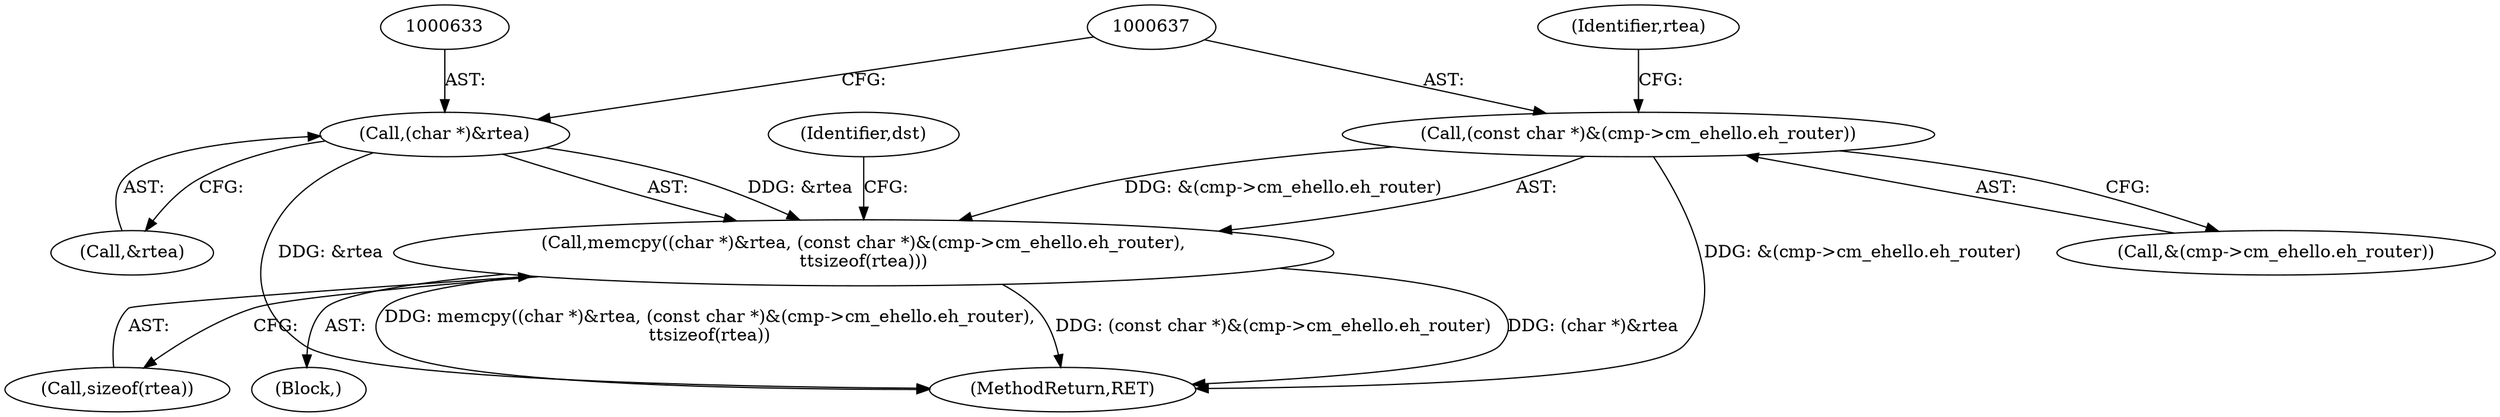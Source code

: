 digraph "0_tcpdump_c6e0531b5def26ecf912e8de6ade86cbdaed3751_0@API" {
"1000631" [label="(Call,memcpy((char *)&rtea, (const char *)&(cmp->cm_ehello.eh_router),\n\t\tsizeof(rtea)))"];
"1000632" [label="(Call,(char *)&rtea)"];
"1000636" [label="(Call,(const char *)&(cmp->cm_ehello.eh_router))"];
"1000634" [label="(Call,&rtea)"];
"1000636" [label="(Call,(const char *)&(cmp->cm_ehello.eh_router))"];
"1000722" [label="(MethodReturn,RET)"];
"1000645" [label="(Identifier,rtea)"];
"1000647" [label="(Identifier,dst)"];
"1000632" [label="(Call,(char *)&rtea)"];
"1000146" [label="(Block,)"];
"1000631" [label="(Call,memcpy((char *)&rtea, (const char *)&(cmp->cm_ehello.eh_router),\n\t\tsizeof(rtea)))"];
"1000638" [label="(Call,&(cmp->cm_ehello.eh_router))"];
"1000644" [label="(Call,sizeof(rtea))"];
"1000631" -> "1000146"  [label="AST: "];
"1000631" -> "1000644"  [label="CFG: "];
"1000632" -> "1000631"  [label="AST: "];
"1000636" -> "1000631"  [label="AST: "];
"1000644" -> "1000631"  [label="AST: "];
"1000647" -> "1000631"  [label="CFG: "];
"1000631" -> "1000722"  [label="DDG: (char *)&rtea"];
"1000631" -> "1000722"  [label="DDG: memcpy((char *)&rtea, (const char *)&(cmp->cm_ehello.eh_router),\n\t\tsizeof(rtea))"];
"1000631" -> "1000722"  [label="DDG: (const char *)&(cmp->cm_ehello.eh_router)"];
"1000632" -> "1000631"  [label="DDG: &rtea"];
"1000636" -> "1000631"  [label="DDG: &(cmp->cm_ehello.eh_router)"];
"1000632" -> "1000634"  [label="CFG: "];
"1000633" -> "1000632"  [label="AST: "];
"1000634" -> "1000632"  [label="AST: "];
"1000637" -> "1000632"  [label="CFG: "];
"1000632" -> "1000722"  [label="DDG: &rtea"];
"1000636" -> "1000638"  [label="CFG: "];
"1000637" -> "1000636"  [label="AST: "];
"1000638" -> "1000636"  [label="AST: "];
"1000645" -> "1000636"  [label="CFG: "];
"1000636" -> "1000722"  [label="DDG: &(cmp->cm_ehello.eh_router)"];
}
